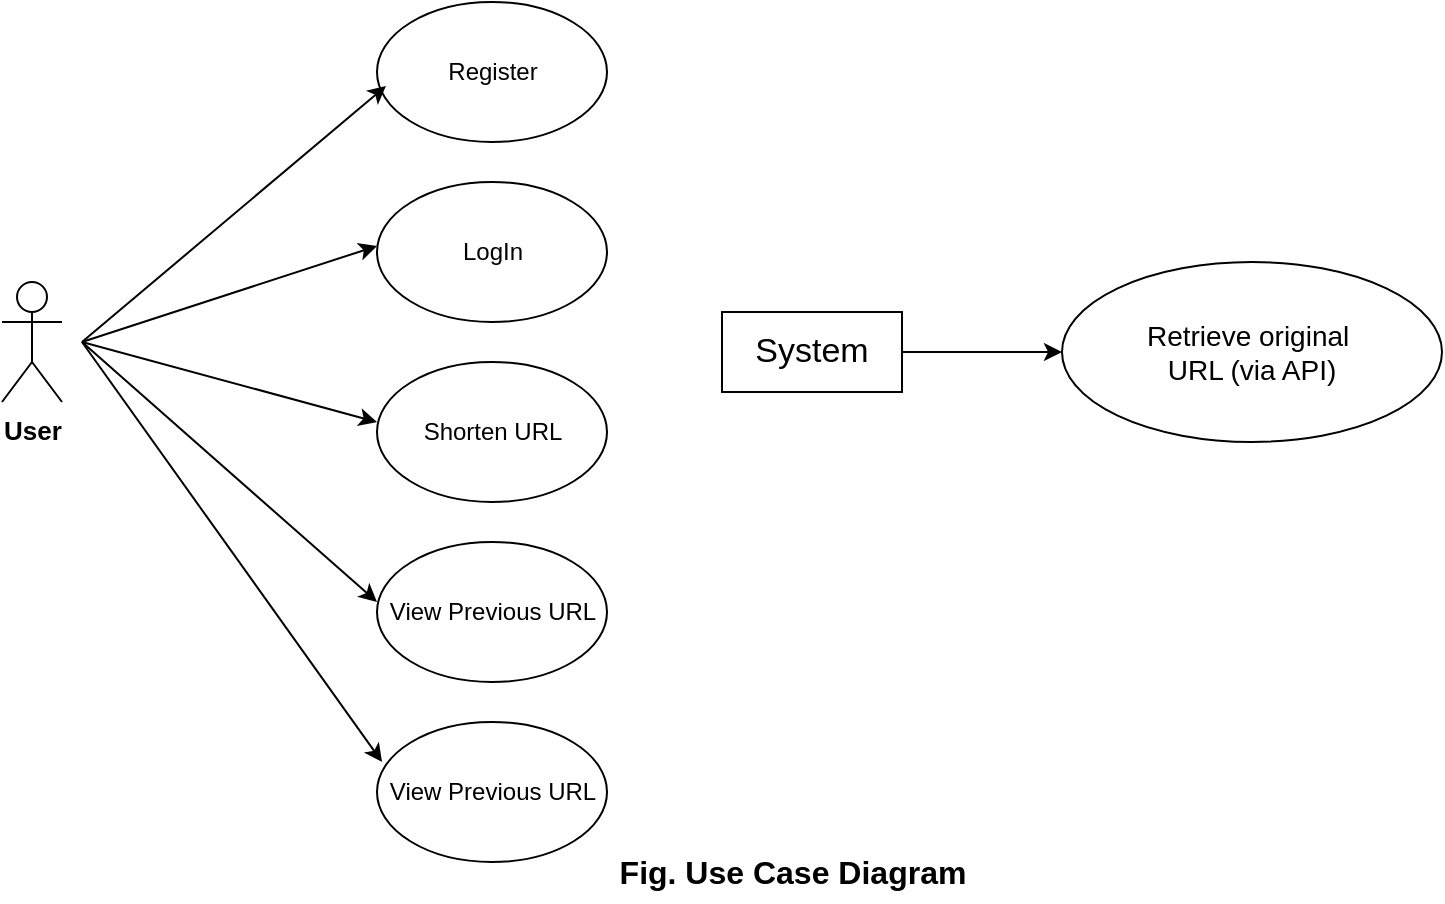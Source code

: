 <mxfile version="27.1.1">
  <diagram name="Page-1" id="187VwEQb4a7iaaE9aRl3">
    <mxGraphModel dx="960" dy="527" grid="1" gridSize="10" guides="1" tooltips="1" connect="1" arrows="1" fold="1" page="1" pageScale="1" pageWidth="827" pageHeight="1169" background="light-dark(#ffffff, #c2a8a8)" math="0" shadow="0">
      <root>
        <mxCell id="0" />
        <mxCell id="1" parent="0" />
        <mxCell id="PxqlU4R29qKm8h3jEwkt-1" value="&lt;font style=&quot;font-size: 13px; color: light-dark(rgb(0, 0, 0), rgb(0, 0, 0));&quot;&gt;&lt;b&gt;User&lt;/b&gt;&lt;/font&gt;" style="shape=umlActor;verticalLabelPosition=bottom;verticalAlign=top;html=1;outlineConnect=0;" vertex="1" parent="1">
          <mxGeometry x="80" y="200" width="30" height="60" as="geometry" />
        </mxCell>
        <mxCell id="PxqlU4R29qKm8h3jEwkt-7" value="&lt;font style=&quot;color: light-dark(rgb(0, 0, 0), rgb(0, 0, 0));&quot;&gt;Register&lt;/font&gt;" style="ellipse;whiteSpace=wrap;html=1;strokeColor=light-dark(#000000,#F7EDFF);fillColor=light-dark(#FFFFFF,#FFFFFF);" vertex="1" parent="1">
          <mxGeometry x="267.5" y="60" width="115" height="70" as="geometry" />
        </mxCell>
        <mxCell id="PxqlU4R29qKm8h3jEwkt-8" value="&lt;font style=&quot;color: light-dark(rgb(0, 0, 0), rgb(0, 0, 0));&quot;&gt;LogIn&lt;/font&gt;" style="ellipse;whiteSpace=wrap;html=1;fillColor=light-dark(#FFFFFF,#FFFFFF);" vertex="1" parent="1">
          <mxGeometry x="267.5" y="150" width="115" height="70" as="geometry" />
        </mxCell>
        <mxCell id="PxqlU4R29qKm8h3jEwkt-9" value="&lt;font style=&quot;color: light-dark(rgb(0, 0, 0), rgb(0, 0, 0));&quot;&gt;Shorten URL&lt;/font&gt;" style="ellipse;whiteSpace=wrap;html=1;fillColor=light-dark(#FFFFFF,#FFFFFF);" vertex="1" parent="1">
          <mxGeometry x="267.5" y="240" width="115" height="70" as="geometry" />
        </mxCell>
        <mxCell id="PxqlU4R29qKm8h3jEwkt-10" value="&lt;font style=&quot;color: light-dark(rgb(0, 0, 0), rgb(0, 0, 0));&quot;&gt;View Previous URL&lt;/font&gt;" style="ellipse;whiteSpace=wrap;html=1;fillColor=light-dark(#FFFFFF,#FFFFFF);" vertex="1" parent="1">
          <mxGeometry x="267.5" y="330" width="115" height="70" as="geometry" />
        </mxCell>
        <mxCell id="PxqlU4R29qKm8h3jEwkt-11" value="" style="endArrow=classic;html=1;rounded=0;entryX=0.039;entryY=0.6;entryDx=0;entryDy=0;entryPerimeter=0;strokeColor=light-dark(#000000,#000000);" edge="1" parent="1" target="PxqlU4R29qKm8h3jEwkt-7">
          <mxGeometry width="50" height="50" relative="1" as="geometry">
            <mxPoint x="120" y="230" as="sourcePoint" />
            <mxPoint x="170" y="180" as="targetPoint" />
          </mxGeometry>
        </mxCell>
        <mxCell id="PxqlU4R29qKm8h3jEwkt-12" value="" style="endArrow=classic;html=1;rounded=0;entryX=0.039;entryY=0.6;entryDx=0;entryDy=0;entryPerimeter=0;strokeColor=light-dark(#000000,#000000);" edge="1" parent="1">
          <mxGeometry width="50" height="50" relative="1" as="geometry">
            <mxPoint x="120" y="230" as="sourcePoint" />
            <mxPoint x="267.5" y="360" as="targetPoint" />
          </mxGeometry>
        </mxCell>
        <mxCell id="PxqlU4R29qKm8h3jEwkt-13" value="" style="endArrow=classic;html=1;rounded=0;entryX=0.039;entryY=0.6;entryDx=0;entryDy=0;entryPerimeter=0;strokeColor=light-dark(#000000,#000000);" edge="1" parent="1">
          <mxGeometry width="50" height="50" relative="1" as="geometry">
            <mxPoint x="120" y="230" as="sourcePoint" />
            <mxPoint x="267.5" y="270" as="targetPoint" />
          </mxGeometry>
        </mxCell>
        <mxCell id="PxqlU4R29qKm8h3jEwkt-14" value="" style="endArrow=classic;html=1;rounded=0;entryX=0.039;entryY=0.6;entryDx=0;entryDy=0;entryPerimeter=0;strokeColor=light-dark(#000000,#000000);" edge="1" parent="1">
          <mxGeometry width="50" height="50" relative="1" as="geometry">
            <mxPoint x="120" y="230" as="sourcePoint" />
            <mxPoint x="267.5" y="182" as="targetPoint" />
          </mxGeometry>
        </mxCell>
        <mxCell id="PxqlU4R29qKm8h3jEwkt-20" value="&lt;font style=&quot;color: light-dark(rgb(0, 0, 0), rgb(0, 0, 0)); font-size: 16px;&quot;&gt;&lt;b&gt;Fig. Use Case Diagram&lt;/b&gt;&lt;/font&gt;" style="text;html=1;align=center;verticalAlign=middle;resizable=0;points=[];autosize=1;strokeColor=none;fillColor=none;" vertex="1" parent="1">
          <mxGeometry x="375" y="480" width="200" height="30" as="geometry" />
        </mxCell>
        <mxCell id="PxqlU4R29qKm8h3jEwkt-21" value="&lt;font style=&quot;color: light-dark(rgb(0, 0, 0), rgb(0, 0, 0));&quot;&gt;View Previous URL&lt;/font&gt;" style="ellipse;whiteSpace=wrap;html=1;fillColor=light-dark(#FFFFFF,#FFFFFF);" vertex="1" parent="1">
          <mxGeometry x="267.5" y="420" width="115" height="70" as="geometry" />
        </mxCell>
        <mxCell id="PxqlU4R29qKm8h3jEwkt-22" value="" style="endArrow=classic;html=1;rounded=0;entryX=0.022;entryY=0.286;entryDx=0;entryDy=0;entryPerimeter=0;strokeColor=light-dark(#000000,#000000);" edge="1" parent="1" target="PxqlU4R29qKm8h3jEwkt-21">
          <mxGeometry width="50" height="50" relative="1" as="geometry">
            <mxPoint x="120" y="230" as="sourcePoint" />
            <mxPoint x="257.5" y="400" as="targetPoint" />
          </mxGeometry>
        </mxCell>
        <mxCell id="PxqlU4R29qKm8h3jEwkt-23" value="&lt;font style=&quot;font-size: 17px; color: light-dark(rgb(0, 0, 0), rgb(0, 0, 0));&quot;&gt;System&lt;/font&gt;" style="rounded=0;whiteSpace=wrap;html=1;fillColor=light-dark(#FFFFFF,#FFFFFF);" vertex="1" parent="1">
          <mxGeometry x="440" y="215" width="90" height="40" as="geometry" />
        </mxCell>
        <mxCell id="PxqlU4R29qKm8h3jEwkt-24" value="&lt;font style=&quot;color: light-dark(rgb(0, 0, 0), rgb(0, 0, 0)); font-size: 14px;&quot;&gt;Retrieve original&amp;nbsp;&lt;/font&gt;&lt;div&gt;&lt;font style=&quot;color: light-dark(rgb(0, 0, 0), rgb(0, 0, 0)); font-size: 14px;&quot;&gt;URL (via API)&lt;/font&gt;&lt;/div&gt;" style="ellipse;whiteSpace=wrap;html=1;fillColor=light-dark(#FFFFFF,#FFFFFF);" vertex="1" parent="1">
          <mxGeometry x="610" y="190" width="190" height="90" as="geometry" />
        </mxCell>
        <mxCell id="PxqlU4R29qKm8h3jEwkt-25" value="" style="endArrow=classic;html=1;rounded=0;exitX=1;exitY=0.5;exitDx=0;exitDy=0;entryX=0;entryY=0.5;entryDx=0;entryDy=0;strokeColor=light-dark(#000000,#000000);" edge="1" parent="1" source="PxqlU4R29qKm8h3jEwkt-23" target="PxqlU4R29qKm8h3jEwkt-24">
          <mxGeometry width="50" height="50" relative="1" as="geometry">
            <mxPoint x="520" y="300" as="sourcePoint" />
            <mxPoint x="600" y="240" as="targetPoint" />
          </mxGeometry>
        </mxCell>
      </root>
    </mxGraphModel>
  </diagram>
</mxfile>
